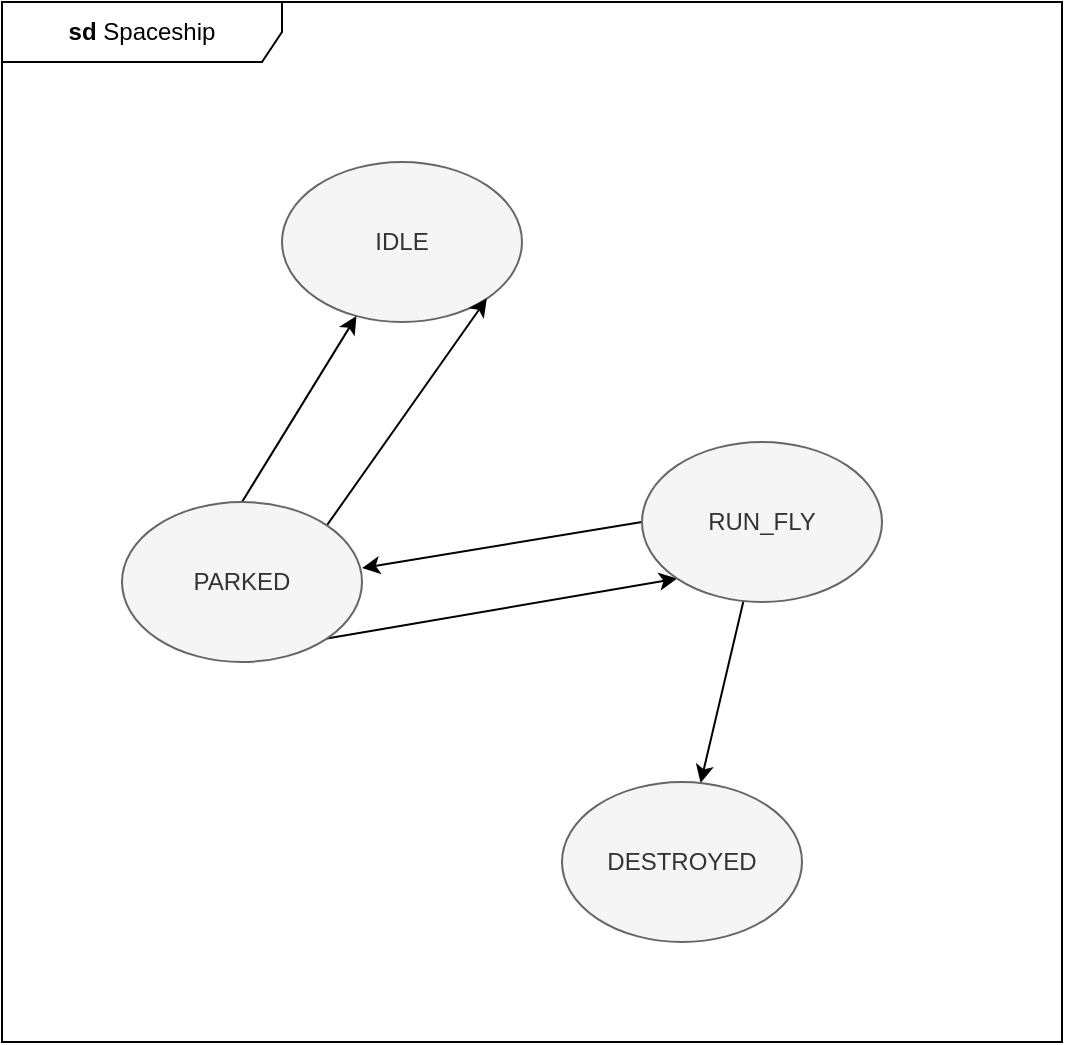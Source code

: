 <mxfile version="28.2.5">
  <diagram name="Spaceship_states" id="kkRNWsyKXszOTp3L6Bwh">
    <mxGraphModel dx="1426" dy="838" grid="1" gridSize="10" guides="1" tooltips="1" connect="1" arrows="1" fold="1" page="1" pageScale="1" pageWidth="827" pageHeight="1169" math="0" shadow="0">
      <root>
        <mxCell id="0" />
        <mxCell id="1" parent="0" />
        <mxCell id="kp4_UHSXhr0KvTOEVI20-1" value="IDLE" style="ellipse;whiteSpace=wrap;html=1;fillColor=#f5f5f5;fontColor=#333333;strokeColor=#666666;" vertex="1" parent="1">
          <mxGeometry x="200" y="160" width="120" height="80" as="geometry" />
        </mxCell>
        <mxCell id="kp4_UHSXhr0KvTOEVI20-3" value="&lt;b&gt;sd&lt;/b&gt;&amp;nbsp;Spaceship" style="shape=umlFrame;whiteSpace=wrap;html=1;pointerEvents=0;width=140;height=30;" vertex="1" parent="1">
          <mxGeometry x="60" y="80" width="530" height="520" as="geometry" />
        </mxCell>
        <mxCell id="kp4_UHSXhr0KvTOEVI20-7" style="rounded=0;orthogonalLoop=1;jettySize=auto;html=1;exitX=1;exitY=1;exitDx=0;exitDy=0;entryX=0;entryY=1;entryDx=0;entryDy=0;" edge="1" parent="1" source="kp4_UHSXhr0KvTOEVI20-4" target="kp4_UHSXhr0KvTOEVI20-5">
          <mxGeometry relative="1" as="geometry" />
        </mxCell>
        <mxCell id="kp4_UHSXhr0KvTOEVI20-13" style="rounded=0;orthogonalLoop=1;jettySize=auto;html=1;exitX=0.5;exitY=0;exitDx=0;exitDy=0;" edge="1" parent="1" source="kp4_UHSXhr0KvTOEVI20-4" target="kp4_UHSXhr0KvTOEVI20-1">
          <mxGeometry relative="1" as="geometry" />
        </mxCell>
        <mxCell id="kp4_UHSXhr0KvTOEVI20-14" style="rounded=0;orthogonalLoop=1;jettySize=auto;html=1;exitX=1;exitY=0;exitDx=0;exitDy=0;entryX=1;entryY=1;entryDx=0;entryDy=0;" edge="1" parent="1" source="kp4_UHSXhr0KvTOEVI20-4" target="kp4_UHSXhr0KvTOEVI20-1">
          <mxGeometry relative="1" as="geometry" />
        </mxCell>
        <mxCell id="kp4_UHSXhr0KvTOEVI20-4" value="PARKED" style="ellipse;whiteSpace=wrap;html=1;fillColor=#f5f5f5;fontColor=#333333;strokeColor=#666666;" vertex="1" parent="1">
          <mxGeometry x="120" y="330" width="120" height="80" as="geometry" />
        </mxCell>
        <mxCell id="kp4_UHSXhr0KvTOEVI20-8" style="rounded=0;orthogonalLoop=1;jettySize=auto;html=1;exitX=0;exitY=0.5;exitDx=0;exitDy=0;entryX=1;entryY=0.413;entryDx=0;entryDy=0;entryPerimeter=0;" edge="1" parent="1" source="kp4_UHSXhr0KvTOEVI20-5" target="kp4_UHSXhr0KvTOEVI20-4">
          <mxGeometry relative="1" as="geometry" />
        </mxCell>
        <mxCell id="kp4_UHSXhr0KvTOEVI20-9" value="" style="rounded=0;orthogonalLoop=1;jettySize=auto;html=1;" edge="1" parent="1" source="kp4_UHSXhr0KvTOEVI20-5" target="kp4_UHSXhr0KvTOEVI20-6">
          <mxGeometry relative="1" as="geometry" />
        </mxCell>
        <mxCell id="kp4_UHSXhr0KvTOEVI20-5" value="RUN_FLY" style="ellipse;whiteSpace=wrap;html=1;fillColor=#f5f5f5;fontColor=#333333;strokeColor=#666666;" vertex="1" parent="1">
          <mxGeometry x="380" y="300" width="120" height="80" as="geometry" />
        </mxCell>
        <mxCell id="kp4_UHSXhr0KvTOEVI20-6" value="DESTROYED" style="ellipse;whiteSpace=wrap;html=1;fillColor=#f5f5f5;fontColor=#333333;strokeColor=#666666;" vertex="1" parent="1">
          <mxGeometry x="340" y="470" width="120" height="80" as="geometry" />
        </mxCell>
      </root>
    </mxGraphModel>
  </diagram>
</mxfile>
